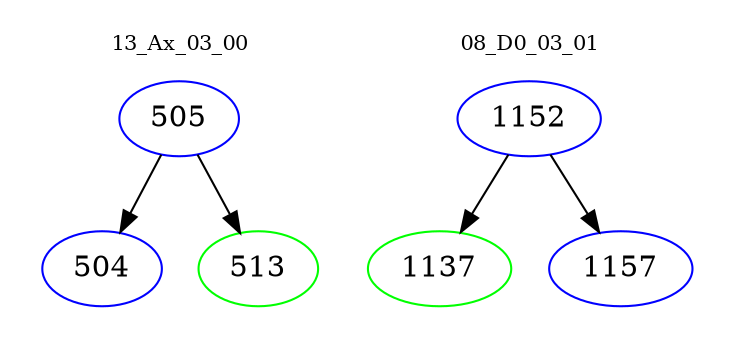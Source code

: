 digraph{
subgraph cluster_0 {
color = white
label = "13_Ax_03_00";
fontsize=10;
T0_505 [label="505", color="blue"]
T0_505 -> T0_504 [color="black"]
T0_504 [label="504", color="blue"]
T0_505 -> T0_513 [color="black"]
T0_513 [label="513", color="green"]
}
subgraph cluster_1 {
color = white
label = "08_D0_03_01";
fontsize=10;
T1_1152 [label="1152", color="blue"]
T1_1152 -> T1_1137 [color="black"]
T1_1137 [label="1137", color="green"]
T1_1152 -> T1_1157 [color="black"]
T1_1157 [label="1157", color="blue"]
}
}
